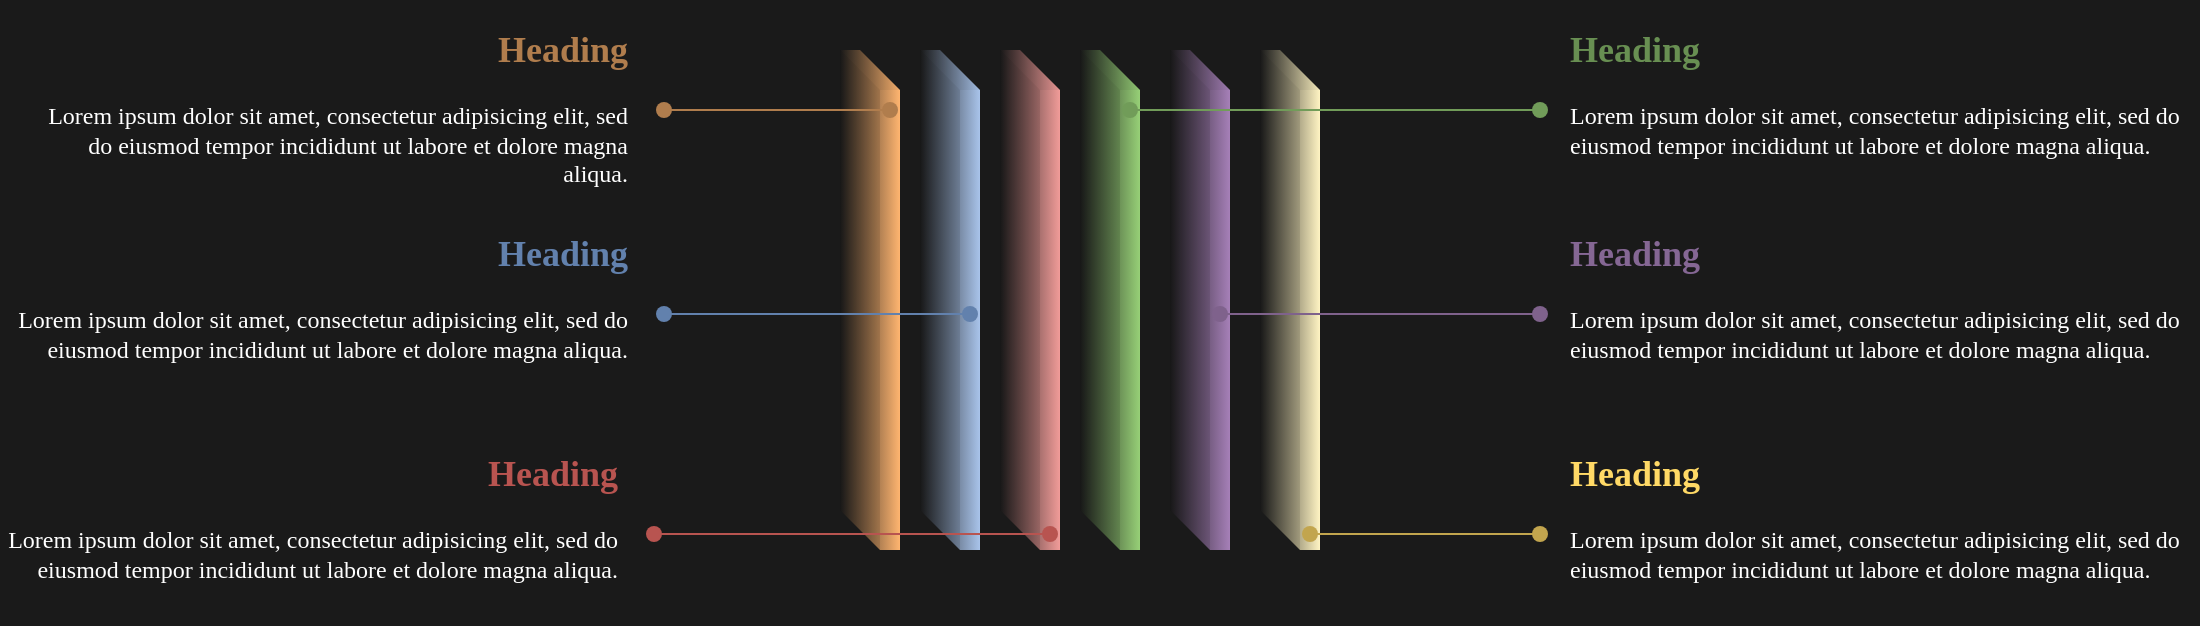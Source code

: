 <mxfile version="20.0.1" type="device"><diagram id="kF0ZCnfXTp-EgcWGSxLY" name="Page-1"><mxGraphModel dx="1124" dy="638" grid="0" gridSize="10" guides="1" tooltips="1" connect="1" arrows="1" fold="1" page="1" pageScale="1" pageWidth="1169" pageHeight="827" background="#1A1A1A" math="0" shadow="0"><root><mxCell id="0"/><mxCell id="1" parent="0"/><mxCell id="M_AykoBK8Z3wMHW0GZu6-1" value="" style="shape=cube;whiteSpace=wrap;html=1;boundedLbl=1;backgroundOutline=1;darkOpacity=0.05;darkOpacity2=0.1;shadow=0;sketch=0;fontFamily=Verdana;fontSize=12;fontColor=#FFFFFF;strokeColor=none;strokeWidth=7;fillColor=#A680B8;gradientColor=#1A1A1A;gradientDirection=west;" vertex="1" parent="1"><mxGeometry x="620" y="278" width="30" height="250" as="geometry"/></mxCell><mxCell id="M_AykoBK8Z3wMHW0GZu6-2" value="" style="shape=cube;whiteSpace=wrap;html=1;boundedLbl=1;backgroundOutline=1;darkOpacity=0.05;darkOpacity2=0.1;shadow=0;sketch=0;fontFamily=Verdana;fontSize=12;fontColor=#FFFFFF;strokeColor=none;strokeWidth=7;fillColor=#F19C99;gradientColor=#1A1A1A;gradientDirection=west;" vertex="1" parent="1"><mxGeometry x="535" y="278" width="30" height="250" as="geometry"/></mxCell><mxCell id="M_AykoBK8Z3wMHW0GZu6-3" value="" style="shape=cube;whiteSpace=wrap;html=1;boundedLbl=1;backgroundOutline=1;darkOpacity=0.05;darkOpacity2=0.1;shadow=0;sketch=0;fontFamily=Verdana;fontSize=12;fontColor=#FFFFFF;strokeColor=none;strokeWidth=7;fillColor=#97D077;gradientColor=#1A1A1A;gradientDirection=west;" vertex="1" parent="1"><mxGeometry x="575" y="278" width="30" height="250" as="geometry"/></mxCell><mxCell id="M_AykoBK8Z3wMHW0GZu6-4" value="" style="shape=cube;whiteSpace=wrap;html=1;boundedLbl=1;backgroundOutline=1;darkOpacity=0.05;darkOpacity2=0.1;shadow=0;sketch=0;fontFamily=Verdana;fontSize=12;fontColor=#FFFFFF;strokeColor=none;strokeWidth=7;fillColor=#A9C4EB;gradientColor=#1A1A1A;gradientDirection=west;" vertex="1" parent="1"><mxGeometry x="495" y="278" width="30" height="250" as="geometry"/></mxCell><mxCell id="M_AykoBK8Z3wMHW0GZu6-5" value="" style="shape=cube;whiteSpace=wrap;html=1;boundedLbl=1;backgroundOutline=1;darkOpacity=0.05;darkOpacity2=0.1;shadow=0;sketch=0;fontFamily=Verdana;fontSize=12;fontColor=#FFFFFF;strokeColor=none;strokeWidth=7;fillColor=#FFB570;gradientColor=#1A1A1A;gradientDirection=west;" vertex="1" parent="1"><mxGeometry x="455" y="278" width="30" height="250" as="geometry"/></mxCell><mxCell id="M_AykoBK8Z3wMHW0GZu6-6" value="" style="shape=cube;whiteSpace=wrap;html=1;boundedLbl=1;backgroundOutline=1;darkOpacity=0.05;darkOpacity2=0.1;shadow=0;sketch=0;fontFamily=Verdana;fontSize=12;fontColor=#FFFFFF;strokeColor=none;strokeWidth=7;fillColor=#FFF4C3;gradientColor=#1A1A1A;gradientDirection=west;" vertex="1" parent="1"><mxGeometry x="665" y="278" width="30" height="250" as="geometry"/></mxCell><mxCell id="M_AykoBK8Z3wMHW0GZu6-7" value="" style="shape=waypoint;sketch=0;fillStyle=solid;size=6;pointerEvents=1;points=[];fillColor=none;resizable=0;rotatable=0;perimeter=centerPerimeter;snapToPoint=1;shadow=0;fontFamily=Verdana;fontSize=12;fontColor=#FFFFFF;strokeColor=#719C59;strokeWidth=2;" vertex="1" parent="1"><mxGeometry x="580" y="288" width="40" height="40" as="geometry"/></mxCell><mxCell id="M_AykoBK8Z3wMHW0GZu6-8" value="" style="shape=waypoint;sketch=0;fillStyle=solid;size=6;pointerEvents=1;points=[];fillColor=none;resizable=0;rotatable=0;perimeter=centerPerimeter;snapToPoint=1;shadow=0;fontFamily=Verdana;fontSize=12;fontColor=#FFFFFF;strokeColor=#7F628C;strokeWidth=2;" vertex="1" parent="1"><mxGeometry x="625" y="390" width="40" height="40" as="geometry"/></mxCell><mxCell id="M_AykoBK8Z3wMHW0GZu6-9" value="" style="shape=waypoint;sketch=0;fillStyle=solid;size=6;pointerEvents=1;points=[];fillColor=none;resizable=0;rotatable=0;perimeter=centerPerimeter;snapToPoint=1;shadow=0;fontFamily=Verdana;fontSize=12;fontColor=#FFFFFF;strokeColor=#C2A54E;strokeWidth=2;" vertex="1" parent="1"><mxGeometry x="670" y="500" width="40" height="40" as="geometry"/></mxCell><mxCell id="M_AykoBK8Z3wMHW0GZu6-10" value="" style="shape=waypoint;sketch=0;fillStyle=solid;size=6;pointerEvents=1;points=[];fillColor=none;resizable=0;rotatable=0;perimeter=centerPerimeter;snapToPoint=1;shadow=0;fontFamily=Verdana;fontSize=12;fontColor=#FFFFFF;strokeColor=#B85450;strokeWidth=2;" vertex="1" parent="1"><mxGeometry x="540" y="500" width="40" height="40" as="geometry"/></mxCell><mxCell id="M_AykoBK8Z3wMHW0GZu6-11" value="" style="shape=waypoint;sketch=0;fillStyle=solid;size=6;pointerEvents=1;points=[];fillColor=none;resizable=0;rotatable=0;perimeter=centerPerimeter;snapToPoint=1;shadow=0;fontFamily=Verdana;fontSize=12;fontColor=#FFFFFF;strokeColor=#6281AD;strokeWidth=2;" vertex="1" parent="1"><mxGeometry x="500" y="390" width="40" height="40" as="geometry"/></mxCell><mxCell id="M_AykoBK8Z3wMHW0GZu6-12" value="" style="shape=waypoint;sketch=0;fillStyle=solid;size=6;pointerEvents=1;points=[];fillColor=none;resizable=0;rotatable=0;perimeter=centerPerimeter;snapToPoint=1;shadow=0;fontFamily=Verdana;fontSize=12;fontColor=#FFFFFF;strokeColor=#B07D4D;strokeWidth=2;" vertex="1" parent="1"><mxGeometry x="460" y="288" width="40" height="40" as="geometry"/></mxCell><mxCell id="M_AykoBK8Z3wMHW0GZu6-13" value="" style="endArrow=none;html=1;rounded=0;fontFamily=Verdana;fontSize=12;fontColor=#FFFFFF;strokeColor=#719C59;startArrow=none;" edge="1" parent="1" source="M_AykoBK8Z3wMHW0GZu6-14"><mxGeometry width="50" height="50" relative="1" as="geometry"><mxPoint x="595" y="648" as="sourcePoint"/><mxPoint x="805" y="308" as="targetPoint"/></mxGeometry></mxCell><mxCell id="M_AykoBK8Z3wMHW0GZu6-14" value="" style="shape=waypoint;sketch=0;fillStyle=solid;size=6;pointerEvents=1;points=[];fillColor=none;resizable=0;rotatable=0;perimeter=centerPerimeter;snapToPoint=1;shadow=0;fontFamily=Verdana;fontSize=12;fontColor=#FFFFFF;strokeColor=#719C59;strokeWidth=2;" vertex="1" parent="1"><mxGeometry x="785" y="288" width="40" height="40" as="geometry"/></mxCell><mxCell id="M_AykoBK8Z3wMHW0GZu6-15" value="" style="endArrow=none;html=1;rounded=0;fontFamily=Verdana;fontSize=12;fontColor=#FFFFFF;strokeColor=#719C59;" edge="1" parent="1" source="M_AykoBK8Z3wMHW0GZu6-7"><mxGeometry width="50" height="50" relative="1" as="geometry"><mxPoint x="600" y="308" as="sourcePoint"/><mxPoint x="805" y="308" as="targetPoint"/></mxGeometry></mxCell><mxCell id="M_AykoBK8Z3wMHW0GZu6-16" value="" style="endArrow=none;html=1;rounded=0;fontFamily=Verdana;fontSize=12;fontColor=#FFFFFF;strokeColor=#7F628C;entryX=0.45;entryY=0.575;entryDx=0;entryDy=0;entryPerimeter=0;exitX=0.45;exitY=0.55;exitDx=0;exitDy=0;exitPerimeter=0;" edge="1" parent="1" source="M_AykoBK8Z3wMHW0GZu6-8" target="M_AykoBK8Z3wMHW0GZu6-17"><mxGeometry width="50" height="50" relative="1" as="geometry"><mxPoint x="595" y="690" as="sourcePoint"/><mxPoint x="785" y="430" as="targetPoint"/></mxGeometry></mxCell><mxCell id="M_AykoBK8Z3wMHW0GZu6-17" value="" style="shape=waypoint;sketch=0;fillStyle=solid;size=6;pointerEvents=1;points=[];fillColor=none;resizable=0;rotatable=0;perimeter=centerPerimeter;snapToPoint=1;shadow=0;fontFamily=Verdana;fontSize=12;fontColor=#FFFFFF;strokeColor=#7F628C;strokeWidth=2;" vertex="1" parent="1"><mxGeometry x="785" y="390" width="40" height="40" as="geometry"/></mxCell><mxCell id="M_AykoBK8Z3wMHW0GZu6-18" value="" style="endArrow=none;html=1;rounded=0;fontFamily=Verdana;fontSize=12;fontColor=#FFFFFF;strokeColor=#C2A54E;" edge="1" parent="1" source="M_AykoBK8Z3wMHW0GZu6-19" target="M_AykoBK8Z3wMHW0GZu6-9"><mxGeometry width="50" height="50" relative="1" as="geometry"><mxPoint x="595" y="709" as="sourcePoint"/><mxPoint x="645" y="659" as="targetPoint"/></mxGeometry></mxCell><mxCell id="M_AykoBK8Z3wMHW0GZu6-19" value="" style="shape=waypoint;sketch=0;fillStyle=solid;size=6;pointerEvents=1;points=[];fillColor=none;resizable=0;rotatable=0;perimeter=centerPerimeter;snapToPoint=1;shadow=0;fontFamily=Verdana;fontSize=12;fontColor=#FFFFFF;strokeColor=#C2A54E;strokeWidth=2;" vertex="1" parent="1"><mxGeometry x="785" y="500" width="40" height="40" as="geometry"/></mxCell><mxCell id="M_AykoBK8Z3wMHW0GZu6-20" value="&lt;h2&gt;&lt;font color=&quot;#688f52&quot;&gt;Heading&lt;/font&gt;&lt;/h2&gt;&lt;p&gt;Lorem ipsum dolor sit amet, consectetur adipisicing elit, sed do eiusmod tempor incididunt ut labore et dolore magna aliqua.&lt;/p&gt;" style="text;html=1;strokeColor=none;fillColor=none;spacing=5;spacingTop=-20;whiteSpace=wrap;overflow=hidden;rounded=0;shadow=0;sketch=0;fontFamily=Verdana;fontSize=12;fontColor=#FFFFFF;" vertex="1" parent="1"><mxGeometry x="815" y="263" width="319" height="90" as="geometry"/></mxCell><mxCell id="M_AykoBK8Z3wMHW0GZu6-21" value="&lt;h2&gt;&lt;font color=&quot;#856794&quot;&gt;Heading&lt;/font&gt;&lt;/h2&gt;&lt;p&gt;Lorem ipsum dolor sit amet, consectetur adipisicing elit, sed do eiusmod tempor incididunt ut labore et dolore magna aliqua.&lt;/p&gt;" style="text;html=1;strokeColor=none;fillColor=none;spacing=5;spacingTop=-20;whiteSpace=wrap;overflow=hidden;rounded=0;shadow=0;sketch=0;fontFamily=Verdana;fontSize=12;fontColor=#FFFFFF;" vertex="1" parent="1"><mxGeometry x="815" y="365" width="317" height="90" as="geometry"/></mxCell><mxCell id="M_AykoBK8Z3wMHW0GZu6-22" value="&lt;h2&gt;&lt;font color=&quot;#ffd966&quot;&gt;Heading&lt;/font&gt;&lt;/h2&gt;&lt;p&gt;Lorem ipsum dolor sit amet, consectetur adipisicing elit, sed do eiusmod tempor incididunt ut labore et dolore magna aliqua.&lt;/p&gt;" style="text;html=1;strokeColor=none;fillColor=none;spacing=5;spacingTop=-20;whiteSpace=wrap;overflow=hidden;rounded=0;shadow=0;sketch=0;fontFamily=Verdana;fontSize=12;fontColor=#FFFFFF;" vertex="1" parent="1"><mxGeometry x="815" y="475" width="313" height="90" as="geometry"/></mxCell><mxCell id="M_AykoBK8Z3wMHW0GZu6-23" value="" style="endArrow=none;html=1;rounded=0;fontFamily=Verdana;fontSize=12;fontColor=#FFFFFF;strokeColor=#B85450;" edge="1" parent="1" source="M_AykoBK8Z3wMHW0GZu6-24" target="M_AykoBK8Z3wMHW0GZu6-10"><mxGeometry width="50" height="50" relative="1" as="geometry"><mxPoint x="334" y="579" as="sourcePoint"/><mxPoint x="555" y="520" as="targetPoint"/></mxGeometry></mxCell><mxCell id="M_AykoBK8Z3wMHW0GZu6-24" value="" style="shape=waypoint;sketch=0;fillStyle=solid;size=6;pointerEvents=1;points=[];fillColor=none;resizable=0;rotatable=0;perimeter=centerPerimeter;snapToPoint=1;shadow=0;fontFamily=Verdana;fontSize=12;fontColor=#FFFFFF;strokeColor=#B85450;strokeWidth=2;" vertex="1" parent="1"><mxGeometry x="342" y="500" width="40" height="40" as="geometry"/></mxCell><mxCell id="M_AykoBK8Z3wMHW0GZu6-25" value="" style="shape=waypoint;sketch=0;fillStyle=solid;size=6;pointerEvents=1;points=[];fillColor=none;resizable=0;rotatable=0;perimeter=centerPerimeter;snapToPoint=1;shadow=0;fontFamily=Verdana;fontSize=12;fontColor=#FFFFFF;strokeColor=#6281AD;strokeWidth=2;" vertex="1" parent="1"><mxGeometry x="347" y="390" width="40" height="40" as="geometry"/></mxCell><mxCell id="M_AykoBK8Z3wMHW0GZu6-26" value="" style="shape=waypoint;sketch=0;fillStyle=solid;size=6;pointerEvents=1;points=[];fillColor=none;resizable=0;rotatable=0;perimeter=centerPerimeter;snapToPoint=1;shadow=0;fontFamily=Verdana;fontSize=12;fontColor=#FFFFFF;strokeColor=#B07D4D;strokeWidth=2;" vertex="1" parent="1"><mxGeometry x="347" y="288" width="40" height="40" as="geometry"/></mxCell><mxCell id="M_AykoBK8Z3wMHW0GZu6-27" value="" style="endArrow=none;html=1;rounded=0;fontFamily=Verdana;fontSize=12;fontColor=#FFFFFF;strokeColor=#6281AD;" edge="1" parent="1" source="M_AykoBK8Z3wMHW0GZu6-25" target="M_AykoBK8Z3wMHW0GZu6-11"><mxGeometry width="50" height="50" relative="1" as="geometry"><mxPoint x="644" y="644" as="sourcePoint"/><mxPoint x="694" y="594" as="targetPoint"/></mxGeometry></mxCell><mxCell id="M_AykoBK8Z3wMHW0GZu6-28" value="" style="endArrow=none;html=1;rounded=0;fontFamily=Verdana;fontSize=12;fontColor=#FFFFFF;strokeColor=#B07D4D;" edge="1" parent="1" source="M_AykoBK8Z3wMHW0GZu6-26" target="M_AykoBK8Z3wMHW0GZu6-12"><mxGeometry width="50" height="50" relative="1" as="geometry"><mxPoint x="644" y="432" as="sourcePoint"/><mxPoint x="694" y="382" as="targetPoint"/></mxGeometry></mxCell><mxCell id="M_AykoBK8Z3wMHW0GZu6-29" value="&lt;h2&gt;&lt;font color=&quot;#b85450&quot;&gt;Heading&lt;/font&gt;&lt;/h2&gt;&lt;p&gt;Lorem ipsum dolor sit amet, consectetur adipisicing elit, sed do eiusmod tempor incididunt ut labore et dolore magna aliqua.&lt;/p&gt;" style="text;html=1;strokeColor=none;fillColor=none;spacing=5;spacingTop=-20;whiteSpace=wrap;overflow=hidden;rounded=0;shadow=0;sketch=0;fontFamily=Verdana;fontSize=12;fontColor=#FFFFFF;align=right;" vertex="1" parent="1"><mxGeometry x="35" y="475" width="314" height="90" as="geometry"/></mxCell><mxCell id="M_AykoBK8Z3wMHW0GZu6-30" value="&lt;h2&gt;&lt;font color=&quot;#6281ad&quot;&gt;Heading&lt;/font&gt;&lt;/h2&gt;&lt;p&gt;Lorem ipsum dolor sit amet, consectetur adipisicing elit, sed do eiusmod tempor incididunt ut labore et dolore magna aliqua.&lt;/p&gt;" style="text;html=1;strokeColor=none;fillColor=none;spacing=5;spacingTop=-20;whiteSpace=wrap;overflow=hidden;rounded=0;shadow=0;sketch=0;fontFamily=Verdana;fontSize=12;fontColor=#FFFFFF;align=right;" vertex="1" parent="1"><mxGeometry x="35" y="365" width="319" height="90" as="geometry"/></mxCell><mxCell id="M_AykoBK8Z3wMHW0GZu6-31" value="&lt;h2&gt;&lt;font color=&quot;#b07d4d&quot;&gt;Heading&lt;/font&gt;&lt;/h2&gt;&lt;p&gt;Lorem ipsum dolor sit amet, consectetur adipisicing elit, sed do eiusmod tempor incididunt ut labore et dolore magna aliqua.&lt;/p&gt;" style="text;html=1;strokeColor=none;fillColor=none;spacing=5;spacingTop=-20;whiteSpace=wrap;overflow=hidden;rounded=0;shadow=0;sketch=0;fontFamily=Verdana;fontSize=12;fontColor=#FFFFFF;align=right;" vertex="1" parent="1"><mxGeometry x="44" y="263" width="310" height="90" as="geometry"/></mxCell></root></mxGraphModel></diagram></mxfile>